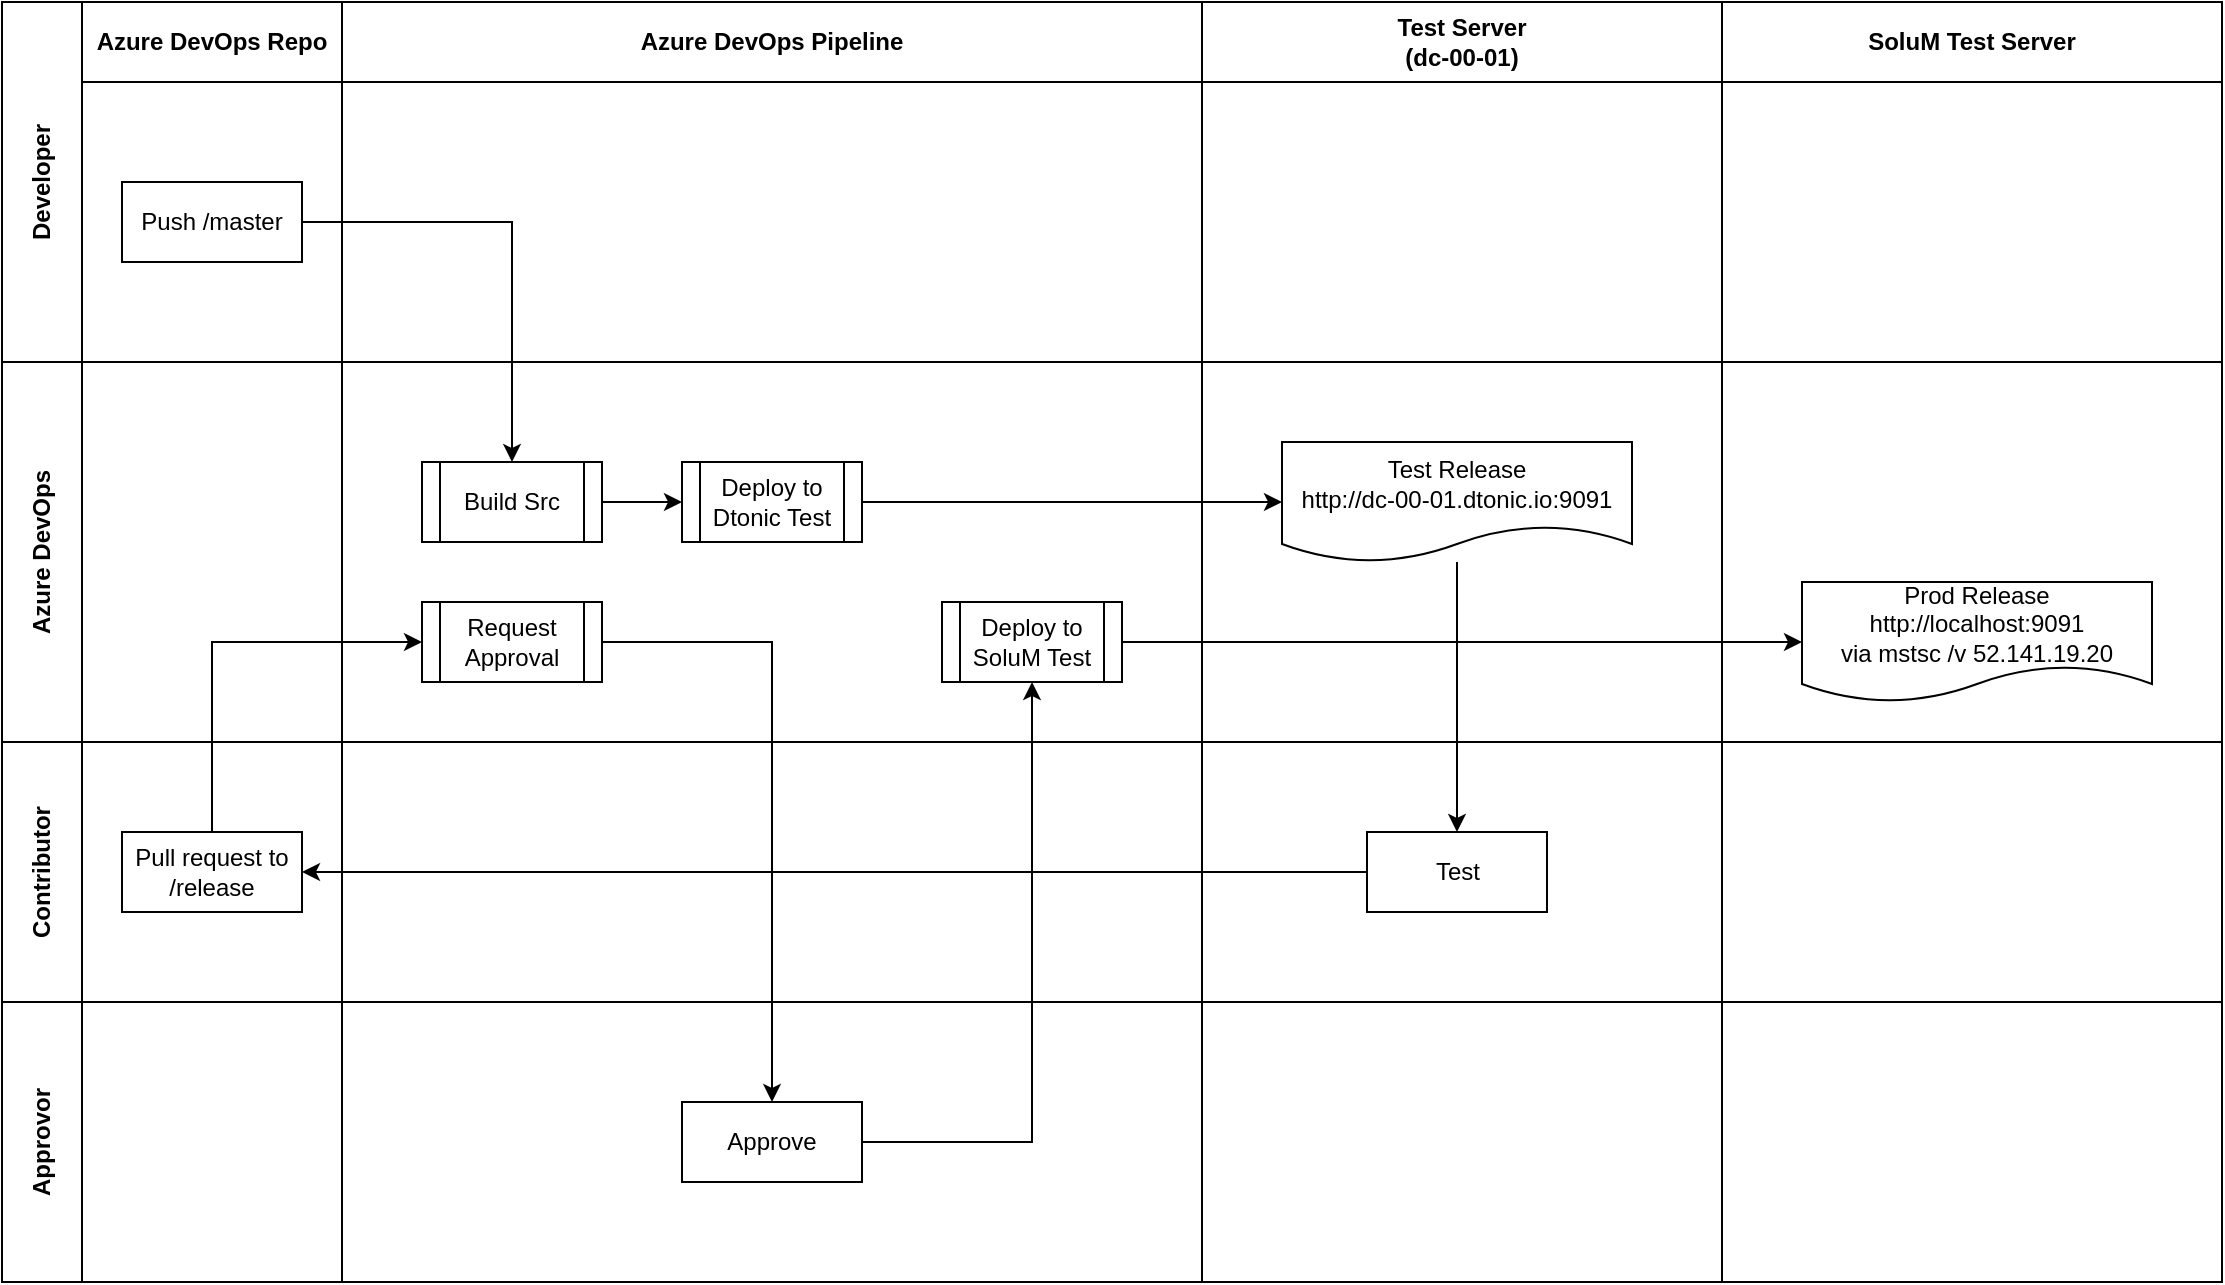 <mxfile version="13.6.2" type="google"><diagram id="kgpKYQtTHZ0yAKxKKP6v" name="Page-1"><mxGraphModel dx="2018" dy="929" grid="1" gridSize="10" guides="1" tooltips="1" connect="1" arrows="1" fold="1" page="1" pageScale="1" pageWidth="850" pageHeight="1100" math="0" shadow="0"><root><mxCell id="0"/><mxCell id="1" parent="0"/><mxCell id="3nuBFxr9cyL0pnOWT2aG-15" value="Azure DevOps" style="swimlane;horizontal=0;points=[[0,0.5],[1,0.5]];portConstraint=eastwest;startSize=40;html=1;whiteSpace=wrap;collapsible=0;recursiveResize=0;expand=0;" parent="1" vertex="1"><mxGeometry x="20" y="250" width="860" height="190" as="geometry"/></mxCell><mxCell id="3nuBFxr9cyL0pnOWT2aG-16" value="" style="swimlane;connectable=0;startSize=0;html=1;whiteSpace=wrap;collapsible=0;recursiveResize=0;expand=0;" parent="3nuBFxr9cyL0pnOWT2aG-15" vertex="1"><mxGeometry x="40" width="130" height="190" as="geometry"/></mxCell><mxCell id="3nuBFxr9cyL0pnOWT2aG-18" value="" style="swimlane;connectable=0;startSize=0;html=1;whiteSpace=wrap;collapsible=0;recursiveResize=0;expand=0;" parent="3nuBFxr9cyL0pnOWT2aG-15" vertex="1"><mxGeometry x="170" width="430" height="190" as="geometry"/></mxCell><mxCell id="JhgHQ1TCzV19nDM0GbbF-50" style="edgeStyle=orthogonalEdgeStyle;rounded=0;orthogonalLoop=1;jettySize=auto;html=1;exitX=1;exitY=0.5;exitDx=0;exitDy=0;entryX=0;entryY=0.5;entryDx=0;entryDy=0;" parent="3nuBFxr9cyL0pnOWT2aG-18" source="JhgHQ1TCzV19nDM0GbbF-26" target="JhgHQ1TCzV19nDM0GbbF-28" edge="1"><mxGeometry relative="1" as="geometry"/></mxCell><mxCell id="JhgHQ1TCzV19nDM0GbbF-26" value="Build Src" style="shape=process;whiteSpace=wrap;html=1;backgroundOutline=1;" parent="3nuBFxr9cyL0pnOWT2aG-18" vertex="1"><mxGeometry x="40" y="50" width="90" height="40" as="geometry"/></mxCell><mxCell id="JhgHQ1TCzV19nDM0GbbF-28" value="Deploy to Dtonic Test" style="shape=process;whiteSpace=wrap;html=1;backgroundOutline=1;" parent="3nuBFxr9cyL0pnOWT2aG-18" vertex="1"><mxGeometry x="170" y="50" width="90" height="40" as="geometry"/></mxCell><mxCell id="JhgHQ1TCzV19nDM0GbbF-39" value="Request Approval" style="shape=process;whiteSpace=wrap;html=1;backgroundOutline=1;" parent="3nuBFxr9cyL0pnOWT2aG-18" vertex="1"><mxGeometry x="40" y="120" width="90" height="40" as="geometry"/></mxCell><mxCell id="JhgHQ1TCzV19nDM0GbbF-40" value="Deploy to SoluM Test" style="shape=process;whiteSpace=wrap;html=1;backgroundOutline=1;" parent="3nuBFxr9cyL0pnOWT2aG-18" vertex="1"><mxGeometry x="300" y="120" width="90" height="40" as="geometry"/></mxCell><mxCell id="3nuBFxr9cyL0pnOWT2aG-23" value="" style="swimlane;connectable=0;startSize=0;html=1;whiteSpace=wrap;collapsible=0;recursiveResize=0;expand=0;" parent="3nuBFxr9cyL0pnOWT2aG-15" vertex="1"><mxGeometry x="600" width="510" height="190" as="geometry"/></mxCell><mxCell id="3nuBFxr9cyL0pnOWT2aG-21" value="Test Release&lt;br&gt;http://dc-00-01.dtonic.io:9091" style="shape=document;whiteSpace=wrap;html=1;boundedLbl=1;" parent="3nuBFxr9cyL0pnOWT2aG-23" vertex="1"><mxGeometry x="40" y="40" width="175" height="60" as="geometry"/></mxCell><mxCell id="JhgHQ1TCzV19nDM0GbbF-41" value="Prod Release&lt;br&gt;http://localhost:9091&lt;br&gt;via&amp;nbsp;mstsc /v 52.141.19.20" style="shape=document;whiteSpace=wrap;html=1;boundedLbl=1;" parent="3nuBFxr9cyL0pnOWT2aG-23" vertex="1"><mxGeometry x="300" y="110" width="175" height="60" as="geometry"/></mxCell><mxCell id="JhgHQ1TCzV19nDM0GbbF-49" style="edgeStyle=orthogonalEdgeStyle;rounded=0;orthogonalLoop=1;jettySize=auto;html=1;entryX=0;entryY=0.5;entryDx=0;entryDy=0;" parent="3nuBFxr9cyL0pnOWT2aG-15" source="JhgHQ1TCzV19nDM0GbbF-40" target="JhgHQ1TCzV19nDM0GbbF-41" edge="1"><mxGeometry relative="1" as="geometry"/></mxCell><mxCell id="JhgHQ1TCzV19nDM0GbbF-51" style="edgeStyle=orthogonalEdgeStyle;rounded=0;orthogonalLoop=1;jettySize=auto;html=1;exitX=1;exitY=0.5;exitDx=0;exitDy=0;entryX=0;entryY=0.5;entryDx=0;entryDy=0;" parent="3nuBFxr9cyL0pnOWT2aG-15" source="JhgHQ1TCzV19nDM0GbbF-28" target="3nuBFxr9cyL0pnOWT2aG-21" edge="1"><mxGeometry relative="1" as="geometry"/></mxCell><mxCell id="3nuBFxr9cyL0pnOWT2aG-3" value="Developer" style="swimlane;horizontal=0;points=[[0,0.5],[1,0.5]];portConstraint=eastwest;startSize=40;html=1;whiteSpace=wrap;collapsible=0;recursiveResize=0;expand=0;" parent="1" vertex="1"><mxGeometry x="20" y="70" width="600" height="180" as="geometry"/></mxCell><mxCell id="3nuBFxr9cyL0pnOWT2aG-4" value="Azure DevOps Repo" style="swimlane;connectable=0;startSize=40;html=1;whiteSpace=wrap;collapsible=0;recursiveResize=0;expand=0;" parent="3nuBFxr9cyL0pnOWT2aG-3" vertex="1"><mxGeometry x="40" width="130" height="180" as="geometry"/></mxCell><mxCell id="3nuBFxr9cyL0pnOWT2aG-7" value="Push /master" style="rounded=0;whiteSpace=wrap;html=1;" parent="3nuBFxr9cyL0pnOWT2aG-4" vertex="1"><mxGeometry x="20" y="90" width="90" height="40" as="geometry"/></mxCell><mxCell id="3nuBFxr9cyL0pnOWT2aG-8" value="Azure DevOps Pipeline" style="swimlane;connectable=0;startSize=40;html=1;whiteSpace=wrap;collapsible=0;recursiveResize=0;expand=0;" parent="3nuBFxr9cyL0pnOWT2aG-3" vertex="1"><mxGeometry x="170" width="430" height="180" as="geometry"/></mxCell><mxCell id="3nuBFxr9cyL0pnOWT2aG-11" value="Test Server&lt;br&gt;(dc-00-01)" style="swimlane;connectable=0;startSize=40;html=1;whiteSpace=wrap;collapsible=0;recursiveResize=0;expand=0;" parent="3nuBFxr9cyL0pnOWT2aG-3" vertex="1"><mxGeometry x="600" width="260" height="180" as="geometry"/></mxCell><mxCell id="JhgHQ1TCzV19nDM0GbbF-9" value="Contributor" style="swimlane;horizontal=0;points=[[0,0.5],[1,0.5]];portConstraint=eastwest;startSize=40;html=1;whiteSpace=wrap;collapsible=0;recursiveResize=0;expand=0;" parent="1" vertex="1"><mxGeometry x="20" y="440" width="1110" height="130" as="geometry"/></mxCell><mxCell id="JhgHQ1TCzV19nDM0GbbF-10" value="" style="swimlane;connectable=0;startSize=0;html=1;whiteSpace=wrap;collapsible=0;recursiveResize=0;expand=0;" parent="JhgHQ1TCzV19nDM0GbbF-9" vertex="1"><mxGeometry x="40" width="130" height="130" as="geometry"/></mxCell><mxCell id="JhgHQ1TCzV19nDM0GbbF-27" value="Pull request to /release" style="rounded=0;whiteSpace=wrap;html=1;" parent="JhgHQ1TCzV19nDM0GbbF-10" vertex="1"><mxGeometry x="20" y="45" width="90" height="40" as="geometry"/></mxCell><mxCell id="JhgHQ1TCzV19nDM0GbbF-12" value="" style="swimlane;connectable=0;startSize=0;html=1;whiteSpace=wrap;collapsible=0;recursiveResize=0;expand=0;" parent="JhgHQ1TCzV19nDM0GbbF-9" vertex="1"><mxGeometry x="170" width="430" height="130" as="geometry"/></mxCell><mxCell id="JhgHQ1TCzV19nDM0GbbF-17" value="" style="swimlane;connectable=0;startSize=0;html=1;whiteSpace=wrap;collapsible=0;recursiveResize=0;expand=0;" parent="JhgHQ1TCzV19nDM0GbbF-9" vertex="1"><mxGeometry x="600" width="260" height="130" as="geometry"/></mxCell><mxCell id="JhgHQ1TCzV19nDM0GbbF-25" value="Test" style="rounded=0;whiteSpace=wrap;html=1;" parent="JhgHQ1TCzV19nDM0GbbF-17" vertex="1"><mxGeometry x="82.5" y="45" width="90" height="40" as="geometry"/></mxCell><mxCell id="JhgHQ1TCzV19nDM0GbbF-22" value="" style="swimlane;connectable=0;startSize=0;html=1;whiteSpace=wrap;collapsible=0;recursiveResize=0;expand=0;" parent="JhgHQ1TCzV19nDM0GbbF-9" vertex="1"><mxGeometry x="860" width="250" height="130" as="geometry"/></mxCell><mxCell id="JhgHQ1TCzV19nDM0GbbF-43" style="edgeStyle=orthogonalEdgeStyle;rounded=0;orthogonalLoop=1;jettySize=auto;html=1;exitX=0;exitY=0.5;exitDx=0;exitDy=0;entryX=1;entryY=0.5;entryDx=0;entryDy=0;" parent="JhgHQ1TCzV19nDM0GbbF-9" source="JhgHQ1TCzV19nDM0GbbF-25" target="JhgHQ1TCzV19nDM0GbbF-27" edge="1"><mxGeometry relative="1" as="geometry"/></mxCell><mxCell id="JhgHQ1TCzV19nDM0GbbF-18" value="SoluM Test Server" style="swimlane;connectable=0;startSize=40;html=1;whiteSpace=wrap;collapsible=0;recursiveResize=0;expand=0;" parent="1" vertex="1"><mxGeometry x="880" y="70" width="250" height="180" as="geometry"/></mxCell><mxCell id="JhgHQ1TCzV19nDM0GbbF-24" style="edgeStyle=orthogonalEdgeStyle;rounded=0;orthogonalLoop=1;jettySize=auto;html=1;exitX=1;exitY=0.5;exitDx=0;exitDy=0;entryX=0.5;entryY=0;entryDx=0;entryDy=0;" parent="1" source="3nuBFxr9cyL0pnOWT2aG-7" target="JhgHQ1TCzV19nDM0GbbF-26" edge="1"><mxGeometry relative="1" as="geometry"><mxPoint x="280" y="210" as="targetPoint"/></mxGeometry></mxCell><mxCell id="JhgHQ1TCzV19nDM0GbbF-30" value="Approvor" style="swimlane;horizontal=0;points=[[0,0.5],[1,0.5]];portConstraint=eastwest;startSize=40;html=1;whiteSpace=wrap;collapsible=0;recursiveResize=0;expand=0;" parent="1" vertex="1"><mxGeometry x="20" y="570" width="1110" height="140" as="geometry"/></mxCell><mxCell id="JhgHQ1TCzV19nDM0GbbF-31" value="" style="swimlane;connectable=0;startSize=0;html=1;whiteSpace=wrap;collapsible=0;recursiveResize=0;expand=0;" parent="JhgHQ1TCzV19nDM0GbbF-30" vertex="1"><mxGeometry x="40" width="130" height="140" as="geometry"/></mxCell><mxCell id="JhgHQ1TCzV19nDM0GbbF-33" value="" style="swimlane;connectable=0;startSize=0;html=1;whiteSpace=wrap;collapsible=0;recursiveResize=0;expand=0;" parent="JhgHQ1TCzV19nDM0GbbF-30" vertex="1"><mxGeometry x="170" width="430" height="140" as="geometry"/></mxCell><mxCell id="JhgHQ1TCzV19nDM0GbbF-34" value="Approve" style="rounded=0;whiteSpace=wrap;html=1;" parent="JhgHQ1TCzV19nDM0GbbF-33" vertex="1"><mxGeometry x="170" y="50" width="90" height="40" as="geometry"/></mxCell><mxCell id="JhgHQ1TCzV19nDM0GbbF-36" value="" style="swimlane;connectable=0;startSize=0;html=1;whiteSpace=wrap;collapsible=0;recursiveResize=0;expand=0;" parent="JhgHQ1TCzV19nDM0GbbF-30" vertex="1"><mxGeometry x="600" width="260" height="140" as="geometry"/></mxCell><mxCell id="JhgHQ1TCzV19nDM0GbbF-37" value="" style="swimlane;connectable=0;startSize=0;html=1;whiteSpace=wrap;collapsible=0;recursiveResize=0;expand=0;" parent="JhgHQ1TCzV19nDM0GbbF-30" vertex="1"><mxGeometry x="860" width="250" height="140" as="geometry"/></mxCell><mxCell id="JhgHQ1TCzV19nDM0GbbF-42" style="edgeStyle=orthogonalEdgeStyle;rounded=0;orthogonalLoop=1;jettySize=auto;html=1;entryX=0.5;entryY=0;entryDx=0;entryDy=0;" parent="1" source="3nuBFxr9cyL0pnOWT2aG-21" target="JhgHQ1TCzV19nDM0GbbF-25" edge="1"><mxGeometry relative="1" as="geometry"/></mxCell><mxCell id="JhgHQ1TCzV19nDM0GbbF-45" style="edgeStyle=orthogonalEdgeStyle;rounded=0;orthogonalLoop=1;jettySize=auto;html=1;exitX=0.5;exitY=0;exitDx=0;exitDy=0;entryX=0;entryY=0.5;entryDx=0;entryDy=0;" parent="1" source="JhgHQ1TCzV19nDM0GbbF-27" target="JhgHQ1TCzV19nDM0GbbF-39" edge="1"><mxGeometry relative="1" as="geometry"/></mxCell><mxCell id="JhgHQ1TCzV19nDM0GbbF-46" style="edgeStyle=orthogonalEdgeStyle;rounded=0;orthogonalLoop=1;jettySize=auto;html=1;entryX=0.5;entryY=0;entryDx=0;entryDy=0;" parent="1" source="JhgHQ1TCzV19nDM0GbbF-39" target="JhgHQ1TCzV19nDM0GbbF-34" edge="1"><mxGeometry relative="1" as="geometry"/></mxCell><mxCell id="JhgHQ1TCzV19nDM0GbbF-48" style="edgeStyle=orthogonalEdgeStyle;rounded=0;orthogonalLoop=1;jettySize=auto;html=1;entryX=0.5;entryY=1;entryDx=0;entryDy=0;" parent="1" source="JhgHQ1TCzV19nDM0GbbF-34" target="JhgHQ1TCzV19nDM0GbbF-40" edge="1"><mxGeometry relative="1" as="geometry"/></mxCell></root></mxGraphModel></diagram></mxfile>
